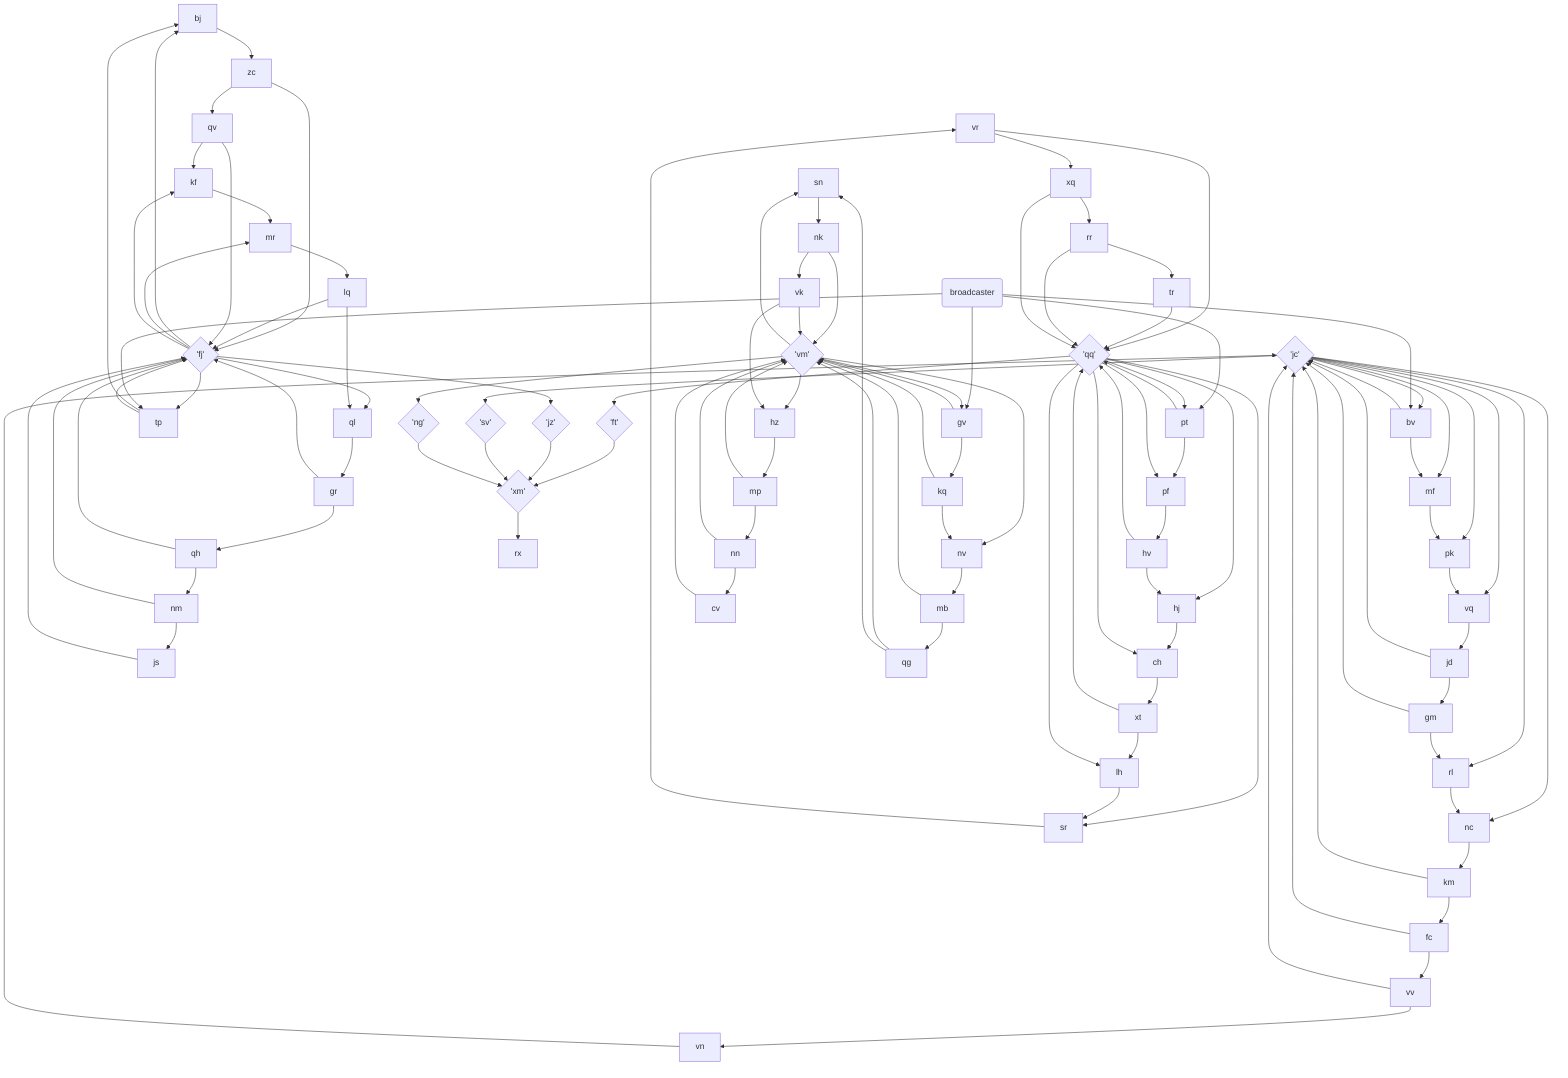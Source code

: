 flowchart TB
    jc{'jc'} --> vq & mf & bv & pk & nc & sv & rl
    bj --> zc
    km --> jc & fc
    vr --> xq & qq
    ft{'ft'} --> xm
    jz{'jz'} --> xm
    fj{'fj'} --> jz & bj & mr & tp & ql & kf
    pt --> qq & pf
    zc --> qv & fj
    sr --> vr
    tr --> qq
    lq --> fj & ql
    qv --> kf & fj
    sn --> nk
    jd --> jc & gm
    tp --> bj & fj
    mp --> vm & nn
    broadcaster(broadcaster) ---> pt & tp & gv & bv
    qh --> fj & nm
    gv --> vm & kq
    xt --> qq & lh
    nm --> fj & js
    hj --> ch
    mb --> vm & qg
    gr --> fj & qh
    js --> fj
    rl --> nc
    qq{'qq'} --> sr & pt & ch & lh & hj & pf & ft
    bv --> jc & mf
    nv --> mb
    xm{'xm'} --> rx
    nc --> km
    sv{'sv'} --> xm
    ql --> gr
    vn --> jc
    hv --> qq & hj
    vm{'vm'} --> ng & hz & sn & gv & nv
    rr --> qq & tr
    vv --> jc & vn
    ng{'ng'} --> xm
    nn --> cv & vm
    ch --> xt
    mr --> lq
    cv --> vm
    fc --> vv & jc
    pf --> hv
    pk --> vq
    vq --> jd
    kf --> mr
    mf --> pk
    qg --> vm & sn
    nk --> vk & vm
    hz --> mp
    kq --> vm & nv
    lh --> sr
    gm --> jc & rl
    vk --> vm & hz
    xq --> qq & rr